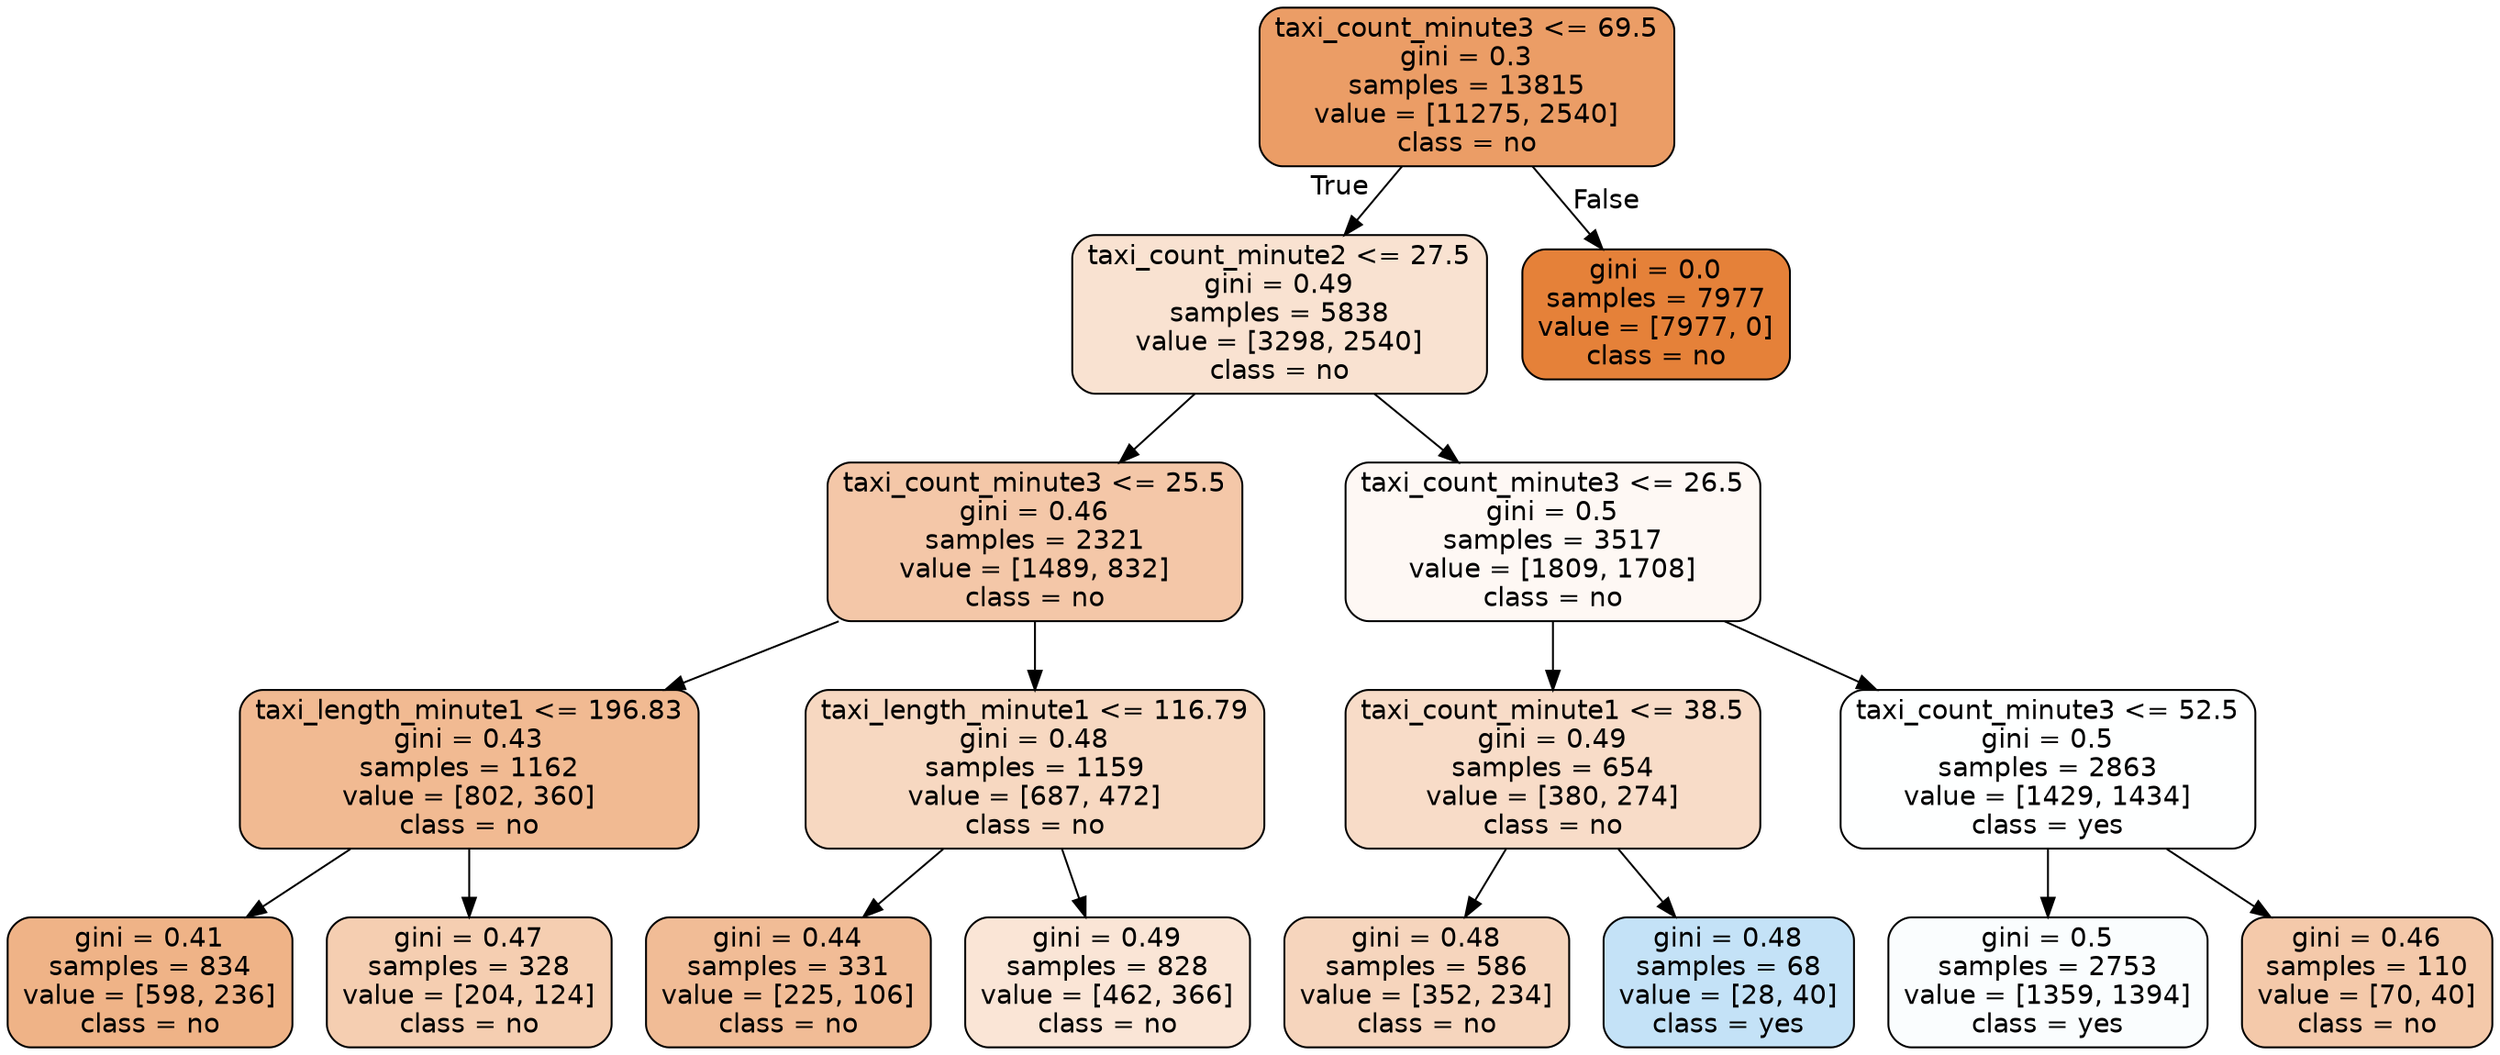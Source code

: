 digraph Tree {
node [shape=box, style="filled, rounded", color="black", fontname="helvetica"] ;
edge [fontname="helvetica"] ;
0 [label="taxi_count_minute3 <= 69.5\ngini = 0.3\nsamples = 13815\nvalue = [11275, 2540]\nclass = no", fillcolor="#eb9d66"] ;
1 [label="taxi_count_minute2 <= 27.5\ngini = 0.49\nsamples = 5838\nvalue = [3298, 2540]\nclass = no", fillcolor="#f9e2d1"] ;
0 -> 1 [labeldistance=2.5, labelangle=45, headlabel="True"] ;
2 [label="taxi_count_minute3 <= 25.5\ngini = 0.46\nsamples = 2321\nvalue = [1489, 832]\nclass = no", fillcolor="#f4c7a8"] ;
1 -> 2 ;
3 [label="taxi_length_minute1 <= 196.83\ngini = 0.43\nsamples = 1162\nvalue = [802, 360]\nclass = no", fillcolor="#f1ba92"] ;
2 -> 3 ;
4 [label="gini = 0.41\nsamples = 834\nvalue = [598, 236]\nclass = no", fillcolor="#efb387"] ;
3 -> 4 ;
5 [label="gini = 0.47\nsamples = 328\nvalue = [204, 124]\nclass = no", fillcolor="#f5ceb1"] ;
3 -> 5 ;
6 [label="taxi_length_minute1 <= 116.79\ngini = 0.48\nsamples = 1159\nvalue = [687, 472]\nclass = no", fillcolor="#f7d8c1"] ;
2 -> 6 ;
7 [label="gini = 0.44\nsamples = 331\nvalue = [225, 106]\nclass = no", fillcolor="#f1bc96"] ;
6 -> 7 ;
8 [label="gini = 0.49\nsamples = 828\nvalue = [462, 366]\nclass = no", fillcolor="#fae5d6"] ;
6 -> 8 ;
9 [label="taxi_count_minute3 <= 26.5\ngini = 0.5\nsamples = 3517\nvalue = [1809, 1708]\nclass = no", fillcolor="#fef8f4"] ;
1 -> 9 ;
10 [label="taxi_count_minute1 <= 38.5\ngini = 0.49\nsamples = 654\nvalue = [380, 274]\nclass = no", fillcolor="#f8dcc8"] ;
9 -> 10 ;
11 [label="gini = 0.48\nsamples = 586\nvalue = [352, 234]\nclass = no", fillcolor="#f6d5bd"] ;
10 -> 11 ;
12 [label="gini = 0.48\nsamples = 68\nvalue = [28, 40]\nclass = yes", fillcolor="#c4e2f7"] ;
10 -> 12 ;
13 [label="taxi_count_minute3 <= 52.5\ngini = 0.5\nsamples = 2863\nvalue = [1429, 1434]\nclass = yes", fillcolor="#feffff"] ;
9 -> 13 ;
14 [label="gini = 0.5\nsamples = 2753\nvalue = [1359, 1394]\nclass = yes", fillcolor="#fafdfe"] ;
13 -> 14 ;
15 [label="gini = 0.46\nsamples = 110\nvalue = [70, 40]\nclass = no", fillcolor="#f4c9aa"] ;
13 -> 15 ;
16 [label="gini = 0.0\nsamples = 7977\nvalue = [7977, 0]\nclass = no", fillcolor="#e58139"] ;
0 -> 16 [labeldistance=2.5, labelangle=-45, headlabel="False"] ;
}